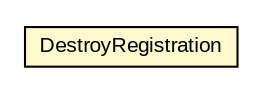 #!/usr/local/bin/dot
#
# Class diagram 
# Generated by UMLGraph version R5_6-24-gf6e263 (http://www.umlgraph.org/)
#

digraph G {
	edge [fontname="arial",fontsize=10,labelfontname="arial",labelfontsize=10];
	node [fontname="arial",fontsize=10,shape=plaintext];
	nodesep=0.25;
	ranksep=0.5;
	// org.oasis_open.docs.wsn.br_2.DestroyRegistration
	c333579 [label=<<table title="org.oasis_open.docs.wsn.br_2.DestroyRegistration" border="0" cellborder="1" cellspacing="0" cellpadding="2" port="p" bgcolor="lemonChiffon" href="./DestroyRegistration.html">
		<tr><td><table border="0" cellspacing="0" cellpadding="1">
<tr><td align="center" balign="center"> DestroyRegistration </td></tr>
		</table></td></tr>
		</table>>, URL="./DestroyRegistration.html", fontname="arial", fontcolor="black", fontsize=10.0];
}

